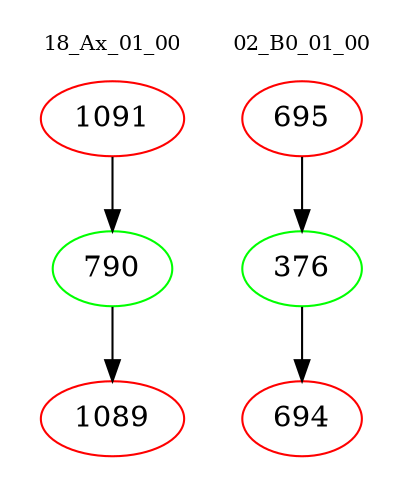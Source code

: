 digraph{
subgraph cluster_0 {
color = white
label = "18_Ax_01_00";
fontsize=10;
T0_1091 [label="1091", color="red"]
T0_1091 -> T0_790 [color="black"]
T0_790 [label="790", color="green"]
T0_790 -> T0_1089 [color="black"]
T0_1089 [label="1089", color="red"]
}
subgraph cluster_1 {
color = white
label = "02_B0_01_00";
fontsize=10;
T1_695 [label="695", color="red"]
T1_695 -> T1_376 [color="black"]
T1_376 [label="376", color="green"]
T1_376 -> T1_694 [color="black"]
T1_694 [label="694", color="red"]
}
}

